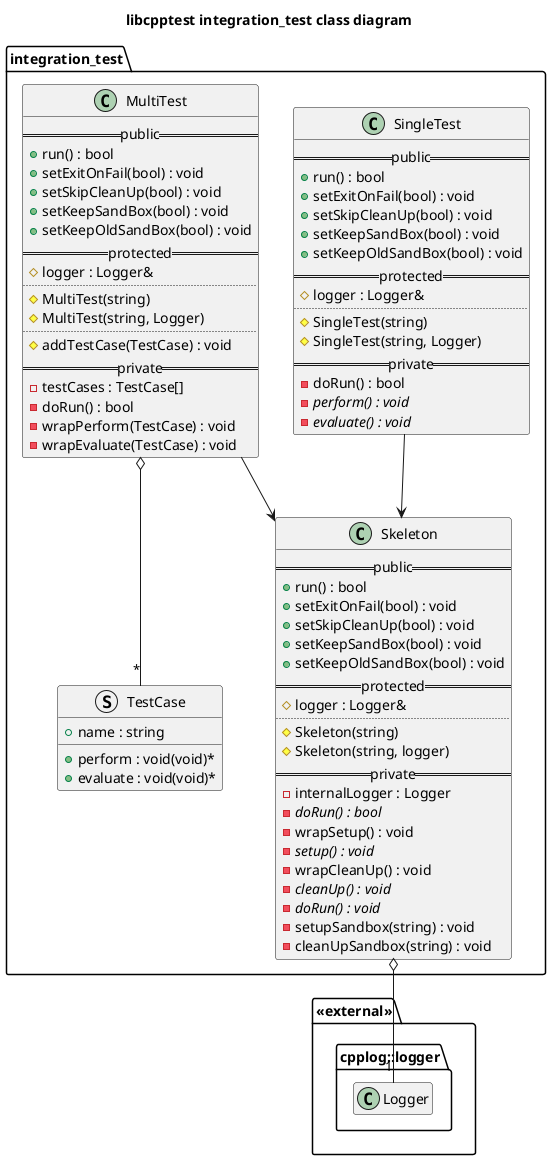 @startuml class-diagram

title libcpptest integration_test class diagram

package integration_test {

    class Skeleton {
        == public ==
        + run() : bool
        + setExitOnFail(bool) : void
        + setSkipCleanUp(bool) : void
        + setKeepSandBox(bool) : void
        + setKeepOldSandBox(bool) : void
        == protected ==
        # logger : Logger&
        ..
        # Skeleton(string)
        # Skeleton(string, logger)
        == private ==
        - internalLogger : Logger
        - {abstract} doRun() : bool
        - wrapSetup() : void
        - {abstract} setup() : void
        - wrapCleanUp() : void
        - {abstract} cleanUp() : void
        - {abstract} doRun() : void
        - setupSandbox(string) : void
        - cleanUpSandbox(string) : void
    }

    class SingleTest {
        == public ==
        + run() : bool
        + setExitOnFail(bool) : void
        + setSkipCleanUp(bool) : void
        + setKeepSandBox(bool) : void
        + setKeepOldSandBox(bool) : void
        == protected ==
        # logger : Logger&
        ..
        # SingleTest(string)
        # SingleTest(string, Logger)
        == private ==
        - doRun() : bool
        - {abstract} perform() : void
        - {abstract} evaluate() : void
    }

    class MultiTest {
        == public ==
        + run() : bool
        + setExitOnFail(bool) : void
        + setSkipCleanUp(bool) : void
        + setKeepSandBox(bool) : void
        + setKeepOldSandBox(bool) : void
        == protected ==
        # logger : Logger&
        ..
        # MultiTest(string)
        # MultiTest(string, Logger)
        ..
        # addTestCase(TestCase) : void
        == private ==
        - testCases : TestCase[]
        - doRun() : bool
        - wrapPerform(TestCase) : void
        - wrapEvaluate(TestCase) : void
    }

    struct TestCase {
        + name : string
        + perform : void(void)*
        + evaluate : void(void)*
    }

}

package <<external>> {
    package cpplog::logger {
        class Logger
        hide Logger attributes
        hide Logger methods
    }
}

MultiTest o-- "*" TestCase

MultiTest --> Skeleton
SingleTest --> Skeleton

Skeleton o-- "1" Logger

@enduml